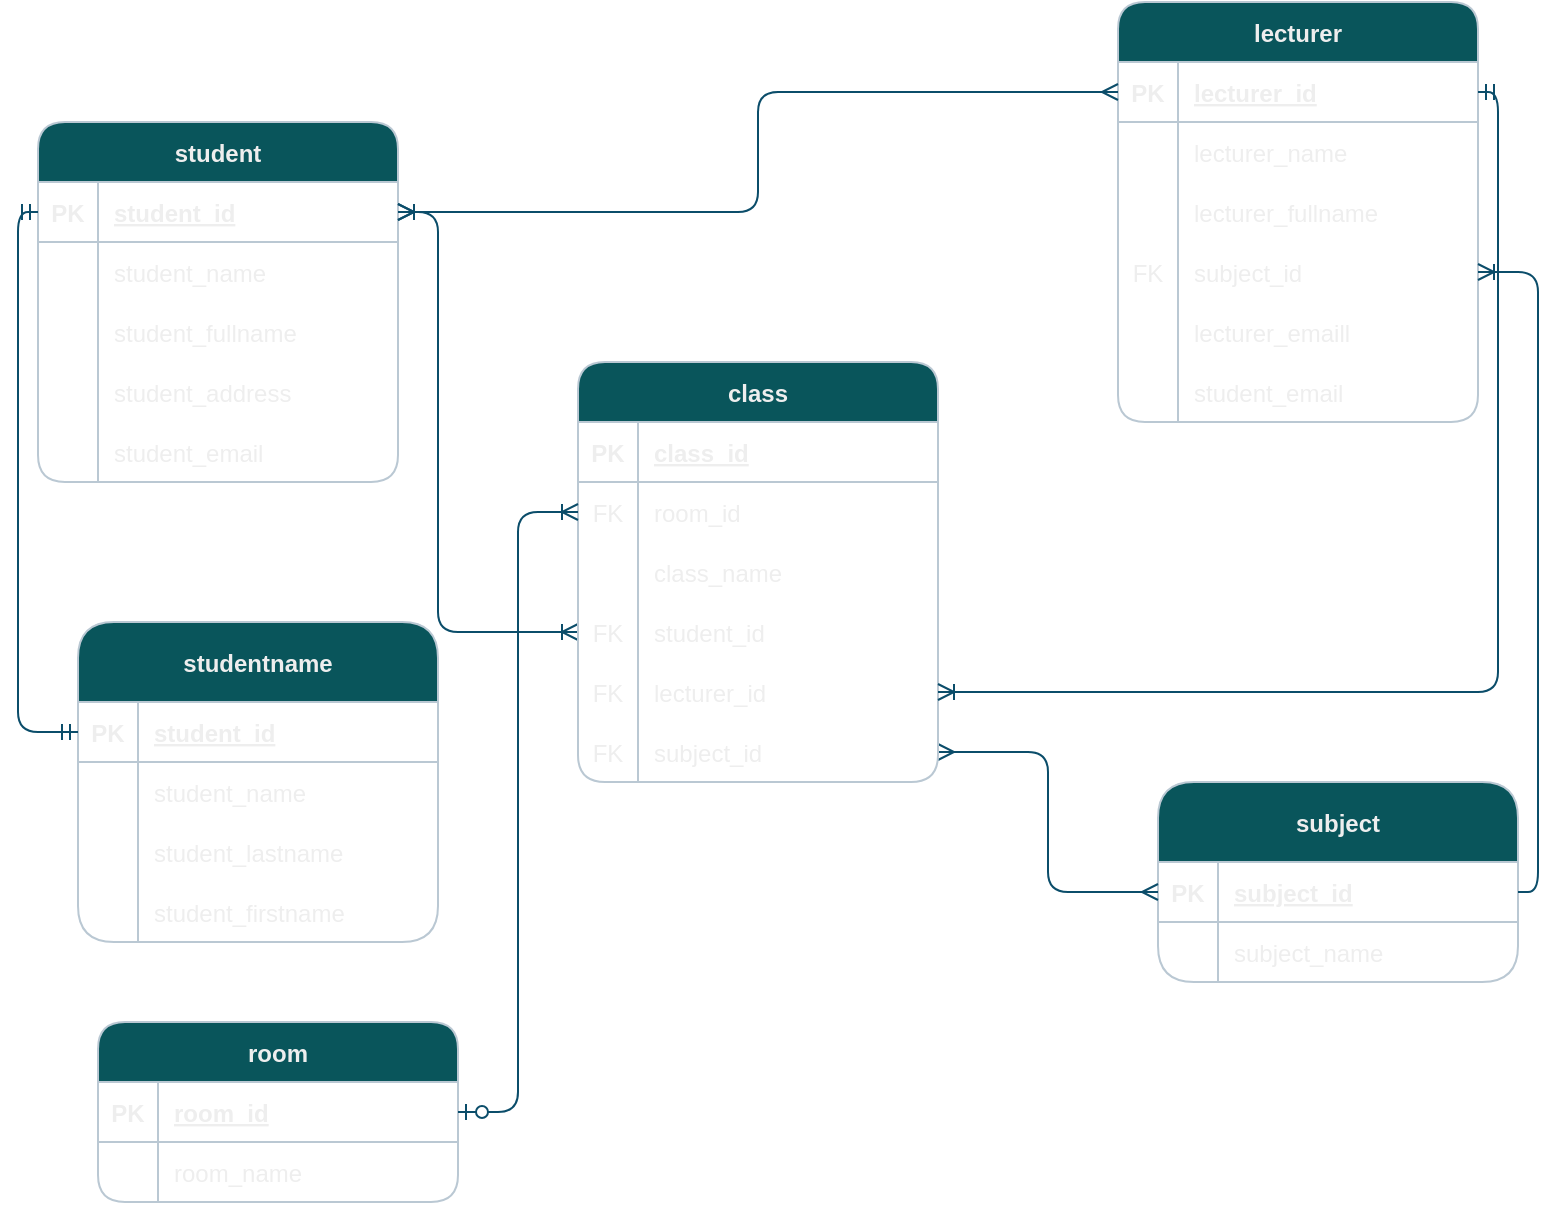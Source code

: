 <mxfile version="20.7.4" type="github">
  <diagram id="b8vVImJ9jDl_WFyklEo2" name="Trang-1">
    <mxGraphModel dx="1050" dy="1760" grid="1" gridSize="10" guides="1" tooltips="1" connect="1" arrows="1" fold="1" page="1" pageScale="1" pageWidth="827" pageHeight="1169" math="0" shadow="0">
      <root>
        <mxCell id="0" />
        <mxCell id="1" parent="0" />
        <mxCell id="24dKvXnBMSIfW-dpIkGa-1" value="student" style="shape=table;startSize=30;container=1;collapsible=1;childLayout=tableLayout;fixedRows=1;rowLines=0;fontStyle=1;align=center;resizeLast=1;labelBackgroundColor=none;fillColor=#09555B;strokeColor=#BAC8D3;fontColor=#EEEEEE;rounded=1;" parent="1" vertex="1">
          <mxGeometry x="30" y="30" width="180" height="180" as="geometry" />
        </mxCell>
        <mxCell id="24dKvXnBMSIfW-dpIkGa-2" value="" style="shape=tableRow;horizontal=0;startSize=0;swimlaneHead=0;swimlaneBody=0;fillColor=none;collapsible=0;dropTarget=0;points=[[0,0.5],[1,0.5]];portConstraint=eastwest;top=0;left=0;right=0;bottom=1;labelBackgroundColor=none;strokeColor=#BAC8D3;fontColor=#EEEEEE;rounded=1;" parent="24dKvXnBMSIfW-dpIkGa-1" vertex="1">
          <mxGeometry y="30" width="180" height="30" as="geometry" />
        </mxCell>
        <mxCell id="24dKvXnBMSIfW-dpIkGa-3" value="PK" style="shape=partialRectangle;connectable=0;fillColor=none;top=0;left=0;bottom=0;right=0;fontStyle=1;overflow=hidden;labelBackgroundColor=none;strokeColor=#BAC8D3;fontColor=#EEEEEE;rounded=1;" parent="24dKvXnBMSIfW-dpIkGa-2" vertex="1">
          <mxGeometry width="30" height="30" as="geometry">
            <mxRectangle width="30" height="30" as="alternateBounds" />
          </mxGeometry>
        </mxCell>
        <mxCell id="24dKvXnBMSIfW-dpIkGa-4" value="student_id" style="shape=partialRectangle;connectable=0;fillColor=none;top=0;left=0;bottom=0;right=0;align=left;spacingLeft=6;fontStyle=5;overflow=hidden;labelBackgroundColor=none;strokeColor=#BAC8D3;fontColor=#EEEEEE;rounded=1;" parent="24dKvXnBMSIfW-dpIkGa-2" vertex="1">
          <mxGeometry x="30" width="150" height="30" as="geometry">
            <mxRectangle width="150" height="30" as="alternateBounds" />
          </mxGeometry>
        </mxCell>
        <mxCell id="24dKvXnBMSIfW-dpIkGa-5" value="" style="shape=tableRow;horizontal=0;startSize=0;swimlaneHead=0;swimlaneBody=0;fillColor=none;collapsible=0;dropTarget=0;points=[[0,0.5],[1,0.5]];portConstraint=eastwest;top=0;left=0;right=0;bottom=0;labelBackgroundColor=none;strokeColor=#BAC8D3;fontColor=#EEEEEE;rounded=1;" parent="24dKvXnBMSIfW-dpIkGa-1" vertex="1">
          <mxGeometry y="60" width="180" height="30" as="geometry" />
        </mxCell>
        <mxCell id="24dKvXnBMSIfW-dpIkGa-6" value="" style="shape=partialRectangle;connectable=0;fillColor=none;top=0;left=0;bottom=0;right=0;editable=1;overflow=hidden;labelBackgroundColor=none;strokeColor=#BAC8D3;fontColor=#EEEEEE;rounded=1;" parent="24dKvXnBMSIfW-dpIkGa-5" vertex="1">
          <mxGeometry width="30" height="30" as="geometry">
            <mxRectangle width="30" height="30" as="alternateBounds" />
          </mxGeometry>
        </mxCell>
        <mxCell id="24dKvXnBMSIfW-dpIkGa-7" value="student_name" style="shape=partialRectangle;connectable=0;fillColor=none;top=0;left=0;bottom=0;right=0;align=left;spacingLeft=6;overflow=hidden;labelBackgroundColor=none;strokeColor=#BAC8D3;fontColor=#EEEEEE;rounded=1;" parent="24dKvXnBMSIfW-dpIkGa-5" vertex="1">
          <mxGeometry x="30" width="150" height="30" as="geometry">
            <mxRectangle width="150" height="30" as="alternateBounds" />
          </mxGeometry>
        </mxCell>
        <mxCell id="24dKvXnBMSIfW-dpIkGa-8" value="" style="shape=tableRow;horizontal=0;startSize=0;swimlaneHead=0;swimlaneBody=0;fillColor=none;collapsible=0;dropTarget=0;points=[[0,0.5],[1,0.5]];portConstraint=eastwest;top=0;left=0;right=0;bottom=0;labelBackgroundColor=none;strokeColor=#BAC8D3;fontColor=#EEEEEE;rounded=1;" parent="24dKvXnBMSIfW-dpIkGa-1" vertex="1">
          <mxGeometry y="90" width="180" height="30" as="geometry" />
        </mxCell>
        <mxCell id="24dKvXnBMSIfW-dpIkGa-9" value="" style="shape=partialRectangle;connectable=0;fillColor=none;top=0;left=0;bottom=0;right=0;editable=1;overflow=hidden;labelBackgroundColor=none;strokeColor=#BAC8D3;fontColor=#EEEEEE;rounded=1;" parent="24dKvXnBMSIfW-dpIkGa-8" vertex="1">
          <mxGeometry width="30" height="30" as="geometry">
            <mxRectangle width="30" height="30" as="alternateBounds" />
          </mxGeometry>
        </mxCell>
        <mxCell id="24dKvXnBMSIfW-dpIkGa-10" value="student_fullname" style="shape=partialRectangle;connectable=0;fillColor=none;top=0;left=0;bottom=0;right=0;align=left;spacingLeft=6;overflow=hidden;labelBackgroundColor=none;strokeColor=#BAC8D3;fontColor=#EEEEEE;rounded=1;" parent="24dKvXnBMSIfW-dpIkGa-8" vertex="1">
          <mxGeometry x="30" width="150" height="30" as="geometry">
            <mxRectangle width="150" height="30" as="alternateBounds" />
          </mxGeometry>
        </mxCell>
        <mxCell id="24dKvXnBMSIfW-dpIkGa-11" value="" style="shape=tableRow;horizontal=0;startSize=0;swimlaneHead=0;swimlaneBody=0;fillColor=none;collapsible=0;dropTarget=0;points=[[0,0.5],[1,0.5]];portConstraint=eastwest;top=0;left=0;right=0;bottom=0;labelBackgroundColor=none;strokeColor=#BAC8D3;fontColor=#EEEEEE;rounded=1;" parent="24dKvXnBMSIfW-dpIkGa-1" vertex="1">
          <mxGeometry y="120" width="180" height="30" as="geometry" />
        </mxCell>
        <mxCell id="24dKvXnBMSIfW-dpIkGa-12" value="" style="shape=partialRectangle;connectable=0;fillColor=none;top=0;left=0;bottom=0;right=0;editable=1;overflow=hidden;labelBackgroundColor=none;strokeColor=#BAC8D3;fontColor=#EEEEEE;rounded=1;" parent="24dKvXnBMSIfW-dpIkGa-11" vertex="1">
          <mxGeometry width="30" height="30" as="geometry">
            <mxRectangle width="30" height="30" as="alternateBounds" />
          </mxGeometry>
        </mxCell>
        <mxCell id="24dKvXnBMSIfW-dpIkGa-13" value="student_address" style="shape=partialRectangle;connectable=0;fillColor=none;top=0;left=0;bottom=0;right=0;align=left;spacingLeft=6;overflow=hidden;labelBackgroundColor=none;strokeColor=#BAC8D3;fontColor=#EEEEEE;rounded=1;" parent="24dKvXnBMSIfW-dpIkGa-11" vertex="1">
          <mxGeometry x="30" width="150" height="30" as="geometry">
            <mxRectangle width="150" height="30" as="alternateBounds" />
          </mxGeometry>
        </mxCell>
        <mxCell id="24dKvXnBMSIfW-dpIkGa-39" value="" style="shape=tableRow;horizontal=0;startSize=0;swimlaneHead=0;swimlaneBody=0;fillColor=none;collapsible=0;dropTarget=0;points=[[0,0.5],[1,0.5]];portConstraint=eastwest;top=0;left=0;right=0;bottom=0;labelBackgroundColor=none;strokeColor=#BAC8D3;fontColor=#EEEEEE;rounded=1;" parent="24dKvXnBMSIfW-dpIkGa-1" vertex="1">
          <mxGeometry y="150" width="180" height="30" as="geometry" />
        </mxCell>
        <mxCell id="24dKvXnBMSIfW-dpIkGa-40" value="" style="shape=partialRectangle;connectable=0;fillColor=none;top=0;left=0;bottom=0;right=0;editable=1;overflow=hidden;labelBackgroundColor=none;strokeColor=#BAC8D3;fontColor=#EEEEEE;rounded=1;" parent="24dKvXnBMSIfW-dpIkGa-39" vertex="1">
          <mxGeometry width="30" height="30" as="geometry">
            <mxRectangle width="30" height="30" as="alternateBounds" />
          </mxGeometry>
        </mxCell>
        <mxCell id="24dKvXnBMSIfW-dpIkGa-41" value="student_email" style="shape=partialRectangle;connectable=0;fillColor=none;top=0;left=0;bottom=0;right=0;align=left;spacingLeft=6;overflow=hidden;labelBackgroundColor=none;strokeColor=#BAC8D3;fontColor=#EEEEEE;rounded=1;" parent="24dKvXnBMSIfW-dpIkGa-39" vertex="1">
          <mxGeometry x="30" width="150" height="30" as="geometry">
            <mxRectangle width="150" height="30" as="alternateBounds" />
          </mxGeometry>
        </mxCell>
        <mxCell id="24dKvXnBMSIfW-dpIkGa-42" value="lecturer" style="shape=table;startSize=30;container=1;collapsible=1;childLayout=tableLayout;fixedRows=1;rowLines=0;fontStyle=1;align=center;resizeLast=1;labelBackgroundColor=none;fillColor=#09555B;strokeColor=#BAC8D3;fontColor=#EEEEEE;rounded=1;" parent="1" vertex="1">
          <mxGeometry x="570" y="-30" width="180" height="210" as="geometry" />
        </mxCell>
        <mxCell id="24dKvXnBMSIfW-dpIkGa-43" value="" style="shape=tableRow;horizontal=0;startSize=0;swimlaneHead=0;swimlaneBody=0;fillColor=none;collapsible=0;dropTarget=0;points=[[0,0.5],[1,0.5]];portConstraint=eastwest;top=0;left=0;right=0;bottom=1;labelBackgroundColor=none;strokeColor=#BAC8D3;fontColor=#EEEEEE;rounded=1;" parent="24dKvXnBMSIfW-dpIkGa-42" vertex="1">
          <mxGeometry y="30" width="180" height="30" as="geometry" />
        </mxCell>
        <mxCell id="24dKvXnBMSIfW-dpIkGa-44" value="PK" style="shape=partialRectangle;connectable=0;fillColor=none;top=0;left=0;bottom=0;right=0;fontStyle=1;overflow=hidden;labelBackgroundColor=none;strokeColor=#BAC8D3;fontColor=#EEEEEE;rounded=1;" parent="24dKvXnBMSIfW-dpIkGa-43" vertex="1">
          <mxGeometry width="30" height="30" as="geometry">
            <mxRectangle width="30" height="30" as="alternateBounds" />
          </mxGeometry>
        </mxCell>
        <mxCell id="24dKvXnBMSIfW-dpIkGa-45" value="lecturer_id" style="shape=partialRectangle;connectable=0;fillColor=none;top=0;left=0;bottom=0;right=0;align=left;spacingLeft=6;fontStyle=5;overflow=hidden;labelBackgroundColor=none;strokeColor=#BAC8D3;fontColor=#EEEEEE;rounded=1;" parent="24dKvXnBMSIfW-dpIkGa-43" vertex="1">
          <mxGeometry x="30" width="150" height="30" as="geometry">
            <mxRectangle width="150" height="30" as="alternateBounds" />
          </mxGeometry>
        </mxCell>
        <mxCell id="24dKvXnBMSIfW-dpIkGa-46" value="" style="shape=tableRow;horizontal=0;startSize=0;swimlaneHead=0;swimlaneBody=0;fillColor=none;collapsible=0;dropTarget=0;points=[[0,0.5],[1,0.5]];portConstraint=eastwest;top=0;left=0;right=0;bottom=0;labelBackgroundColor=none;strokeColor=#BAC8D3;fontColor=#EEEEEE;rounded=1;" parent="24dKvXnBMSIfW-dpIkGa-42" vertex="1">
          <mxGeometry y="60" width="180" height="30" as="geometry" />
        </mxCell>
        <mxCell id="24dKvXnBMSIfW-dpIkGa-47" value="" style="shape=partialRectangle;connectable=0;fillColor=none;top=0;left=0;bottom=0;right=0;editable=1;overflow=hidden;labelBackgroundColor=none;strokeColor=#BAC8D3;fontColor=#EEEEEE;rounded=1;" parent="24dKvXnBMSIfW-dpIkGa-46" vertex="1">
          <mxGeometry width="30" height="30" as="geometry">
            <mxRectangle width="30" height="30" as="alternateBounds" />
          </mxGeometry>
        </mxCell>
        <mxCell id="24dKvXnBMSIfW-dpIkGa-48" value="lecturer_name" style="shape=partialRectangle;connectable=0;fillColor=none;top=0;left=0;bottom=0;right=0;align=left;spacingLeft=6;overflow=hidden;labelBackgroundColor=none;strokeColor=#BAC8D3;fontColor=#EEEEEE;rounded=1;" parent="24dKvXnBMSIfW-dpIkGa-46" vertex="1">
          <mxGeometry x="30" width="150" height="30" as="geometry">
            <mxRectangle width="150" height="30" as="alternateBounds" />
          </mxGeometry>
        </mxCell>
        <mxCell id="24dKvXnBMSIfW-dpIkGa-49" value="" style="shape=tableRow;horizontal=0;startSize=0;swimlaneHead=0;swimlaneBody=0;fillColor=none;collapsible=0;dropTarget=0;points=[[0,0.5],[1,0.5]];portConstraint=eastwest;top=0;left=0;right=0;bottom=0;labelBackgroundColor=none;strokeColor=#BAC8D3;fontColor=#EEEEEE;rounded=1;" parent="24dKvXnBMSIfW-dpIkGa-42" vertex="1">
          <mxGeometry y="90" width="180" height="30" as="geometry" />
        </mxCell>
        <mxCell id="24dKvXnBMSIfW-dpIkGa-50" value="" style="shape=partialRectangle;connectable=0;fillColor=none;top=0;left=0;bottom=0;right=0;editable=1;overflow=hidden;labelBackgroundColor=none;strokeColor=#BAC8D3;fontColor=#EEEEEE;rounded=1;" parent="24dKvXnBMSIfW-dpIkGa-49" vertex="1">
          <mxGeometry width="30" height="30" as="geometry">
            <mxRectangle width="30" height="30" as="alternateBounds" />
          </mxGeometry>
        </mxCell>
        <mxCell id="24dKvXnBMSIfW-dpIkGa-51" value="lecturer_fullname" style="shape=partialRectangle;connectable=0;fillColor=none;top=0;left=0;bottom=0;right=0;align=left;spacingLeft=6;overflow=hidden;labelBackgroundColor=none;strokeColor=#BAC8D3;fontColor=#EEEEEE;rounded=1;" parent="24dKvXnBMSIfW-dpIkGa-49" vertex="1">
          <mxGeometry x="30" width="150" height="30" as="geometry">
            <mxRectangle width="150" height="30" as="alternateBounds" />
          </mxGeometry>
        </mxCell>
        <mxCell id="24dKvXnBMSIfW-dpIkGa-52" value="" style="shape=tableRow;horizontal=0;startSize=0;swimlaneHead=0;swimlaneBody=0;fillColor=none;collapsible=0;dropTarget=0;points=[[0,0.5],[1,0.5]];portConstraint=eastwest;top=0;left=0;right=0;bottom=0;labelBackgroundColor=none;strokeColor=#BAC8D3;fontColor=#EEEEEE;rounded=1;" parent="24dKvXnBMSIfW-dpIkGa-42" vertex="1">
          <mxGeometry y="120" width="180" height="30" as="geometry" />
        </mxCell>
        <mxCell id="24dKvXnBMSIfW-dpIkGa-53" value="FK" style="shape=partialRectangle;connectable=0;fillColor=none;top=0;left=0;bottom=0;right=0;editable=1;overflow=hidden;labelBackgroundColor=none;strokeColor=#BAC8D3;fontColor=#EEEEEE;rounded=1;" parent="24dKvXnBMSIfW-dpIkGa-52" vertex="1">
          <mxGeometry width="30" height="30" as="geometry">
            <mxRectangle width="30" height="30" as="alternateBounds" />
          </mxGeometry>
        </mxCell>
        <mxCell id="24dKvXnBMSIfW-dpIkGa-54" value="subject_id" style="shape=partialRectangle;connectable=0;fillColor=none;top=0;left=0;bottom=0;right=0;align=left;spacingLeft=6;overflow=hidden;labelBackgroundColor=none;strokeColor=#BAC8D3;fontColor=#EEEEEE;rounded=1;" parent="24dKvXnBMSIfW-dpIkGa-52" vertex="1">
          <mxGeometry x="30" width="150" height="30" as="geometry">
            <mxRectangle width="150" height="30" as="alternateBounds" />
          </mxGeometry>
        </mxCell>
        <mxCell id="24dKvXnBMSIfW-dpIkGa-55" value="" style="shape=tableRow;horizontal=0;startSize=0;swimlaneHead=0;swimlaneBody=0;fillColor=none;collapsible=0;dropTarget=0;points=[[0,0.5],[1,0.5]];portConstraint=eastwest;top=0;left=0;right=0;bottom=0;labelBackgroundColor=none;strokeColor=#BAC8D3;fontColor=#EEEEEE;rounded=1;" parent="24dKvXnBMSIfW-dpIkGa-42" vertex="1">
          <mxGeometry y="150" width="180" height="30" as="geometry" />
        </mxCell>
        <mxCell id="24dKvXnBMSIfW-dpIkGa-56" value="" style="shape=partialRectangle;connectable=0;fillColor=none;top=0;left=0;bottom=0;right=0;editable=1;overflow=hidden;labelBackgroundColor=none;strokeColor=#BAC8D3;fontColor=#EEEEEE;rounded=1;" parent="24dKvXnBMSIfW-dpIkGa-55" vertex="1">
          <mxGeometry width="30" height="30" as="geometry">
            <mxRectangle width="30" height="30" as="alternateBounds" />
          </mxGeometry>
        </mxCell>
        <mxCell id="24dKvXnBMSIfW-dpIkGa-57" value="lecturer_emaill" style="shape=partialRectangle;connectable=0;fillColor=none;top=0;left=0;bottom=0;right=0;align=left;spacingLeft=6;overflow=hidden;labelBackgroundColor=none;strokeColor=#BAC8D3;fontColor=#EEEEEE;rounded=1;" parent="24dKvXnBMSIfW-dpIkGa-55" vertex="1">
          <mxGeometry x="30" width="150" height="30" as="geometry">
            <mxRectangle width="150" height="30" as="alternateBounds" />
          </mxGeometry>
        </mxCell>
        <mxCell id="24dKvXnBMSIfW-dpIkGa-58" value="" style="shape=tableRow;horizontal=0;startSize=0;swimlaneHead=0;swimlaneBody=0;fillColor=none;collapsible=0;dropTarget=0;points=[[0,0.5],[1,0.5]];portConstraint=eastwest;top=0;left=0;right=0;bottom=0;labelBackgroundColor=none;strokeColor=#BAC8D3;fontColor=#EEEEEE;rounded=1;" parent="24dKvXnBMSIfW-dpIkGa-42" vertex="1">
          <mxGeometry y="180" width="180" height="30" as="geometry" />
        </mxCell>
        <mxCell id="24dKvXnBMSIfW-dpIkGa-59" value="" style="shape=partialRectangle;connectable=0;fillColor=none;top=0;left=0;bottom=0;right=0;editable=1;overflow=hidden;labelBackgroundColor=none;strokeColor=#BAC8D3;fontColor=#EEEEEE;rounded=1;" parent="24dKvXnBMSIfW-dpIkGa-58" vertex="1">
          <mxGeometry width="30" height="30" as="geometry">
            <mxRectangle width="30" height="30" as="alternateBounds" />
          </mxGeometry>
        </mxCell>
        <mxCell id="24dKvXnBMSIfW-dpIkGa-60" value="student_email" style="shape=partialRectangle;connectable=0;fillColor=none;top=0;left=0;bottom=0;right=0;align=left;spacingLeft=6;overflow=hidden;labelBackgroundColor=none;strokeColor=#BAC8D3;fontColor=#EEEEEE;rounded=1;" parent="24dKvXnBMSIfW-dpIkGa-58" vertex="1">
          <mxGeometry x="30" width="150" height="30" as="geometry">
            <mxRectangle width="150" height="30" as="alternateBounds" />
          </mxGeometry>
        </mxCell>
        <mxCell id="24dKvXnBMSIfW-dpIkGa-61" value="subject" style="shape=table;startSize=40;container=1;collapsible=1;childLayout=tableLayout;fixedRows=1;rowLines=0;fontStyle=1;align=center;resizeLast=1;labelBackgroundColor=none;fillColor=#09555B;strokeColor=#BAC8D3;fontColor=#EEEEEE;rounded=1;" parent="1" vertex="1">
          <mxGeometry x="590" y="360" width="180" height="100" as="geometry" />
        </mxCell>
        <mxCell id="24dKvXnBMSIfW-dpIkGa-62" value="" style="shape=tableRow;horizontal=0;startSize=0;swimlaneHead=0;swimlaneBody=0;fillColor=none;collapsible=0;dropTarget=0;points=[[0,0.5],[1,0.5]];portConstraint=eastwest;top=0;left=0;right=0;bottom=1;labelBackgroundColor=none;strokeColor=#BAC8D3;fontColor=#EEEEEE;rounded=1;" parent="24dKvXnBMSIfW-dpIkGa-61" vertex="1">
          <mxGeometry y="40" width="180" height="30" as="geometry" />
        </mxCell>
        <mxCell id="24dKvXnBMSIfW-dpIkGa-63" value="PK" style="shape=partialRectangle;connectable=0;fillColor=none;top=0;left=0;bottom=0;right=0;fontStyle=1;overflow=hidden;labelBackgroundColor=none;strokeColor=#BAC8D3;fontColor=#EEEEEE;rounded=1;" parent="24dKvXnBMSIfW-dpIkGa-62" vertex="1">
          <mxGeometry width="30" height="30" as="geometry">
            <mxRectangle width="30" height="30" as="alternateBounds" />
          </mxGeometry>
        </mxCell>
        <mxCell id="24dKvXnBMSIfW-dpIkGa-64" value="subject_id" style="shape=partialRectangle;connectable=0;fillColor=none;top=0;left=0;bottom=0;right=0;align=left;spacingLeft=6;fontStyle=5;overflow=hidden;labelBackgroundColor=none;strokeColor=#BAC8D3;fontColor=#EEEEEE;rounded=1;" parent="24dKvXnBMSIfW-dpIkGa-62" vertex="1">
          <mxGeometry x="30" width="150" height="30" as="geometry">
            <mxRectangle width="150" height="30" as="alternateBounds" />
          </mxGeometry>
        </mxCell>
        <mxCell id="24dKvXnBMSIfW-dpIkGa-65" value="" style="shape=tableRow;horizontal=0;startSize=0;swimlaneHead=0;swimlaneBody=0;fillColor=none;collapsible=0;dropTarget=0;points=[[0,0.5],[1,0.5]];portConstraint=eastwest;top=0;left=0;right=0;bottom=0;labelBackgroundColor=none;strokeColor=#BAC8D3;fontColor=#EEEEEE;rounded=1;" parent="24dKvXnBMSIfW-dpIkGa-61" vertex="1">
          <mxGeometry y="70" width="180" height="30" as="geometry" />
        </mxCell>
        <mxCell id="24dKvXnBMSIfW-dpIkGa-66" value="" style="shape=partialRectangle;connectable=0;fillColor=none;top=0;left=0;bottom=0;right=0;editable=1;overflow=hidden;labelBackgroundColor=none;strokeColor=#BAC8D3;fontColor=#EEEEEE;rounded=1;" parent="24dKvXnBMSIfW-dpIkGa-65" vertex="1">
          <mxGeometry width="30" height="30" as="geometry">
            <mxRectangle width="30" height="30" as="alternateBounds" />
          </mxGeometry>
        </mxCell>
        <mxCell id="24dKvXnBMSIfW-dpIkGa-67" value="subject_name" style="shape=partialRectangle;connectable=0;fillColor=none;top=0;left=0;bottom=0;right=0;align=left;spacingLeft=6;overflow=hidden;labelBackgroundColor=none;strokeColor=#BAC8D3;fontColor=#EEEEEE;rounded=1;" parent="24dKvXnBMSIfW-dpIkGa-65" vertex="1">
          <mxGeometry x="30" width="150" height="30" as="geometry">
            <mxRectangle width="150" height="30" as="alternateBounds" />
          </mxGeometry>
        </mxCell>
        <mxCell id="24dKvXnBMSIfW-dpIkGa-87" value="room" style="shape=table;startSize=30;container=1;collapsible=1;childLayout=tableLayout;fixedRows=1;rowLines=0;fontStyle=1;align=center;resizeLast=1;labelBackgroundColor=none;fillColor=#09555B;strokeColor=#BAC8D3;fontColor=#EEEEEE;rounded=1;" parent="1" vertex="1">
          <mxGeometry x="60" y="480" width="180" height="90" as="geometry" />
        </mxCell>
        <mxCell id="24dKvXnBMSIfW-dpIkGa-88" value="" style="shape=tableRow;horizontal=0;startSize=0;swimlaneHead=0;swimlaneBody=0;fillColor=none;collapsible=0;dropTarget=0;points=[[0,0.5],[1,0.5]];portConstraint=eastwest;top=0;left=0;right=0;bottom=1;labelBackgroundColor=none;strokeColor=#BAC8D3;fontColor=#EEEEEE;rounded=1;" parent="24dKvXnBMSIfW-dpIkGa-87" vertex="1">
          <mxGeometry y="30" width="180" height="30" as="geometry" />
        </mxCell>
        <mxCell id="24dKvXnBMSIfW-dpIkGa-89" value="PK" style="shape=partialRectangle;connectable=0;fillColor=none;top=0;left=0;bottom=0;right=0;fontStyle=1;overflow=hidden;labelBackgroundColor=none;strokeColor=#BAC8D3;fontColor=#EEEEEE;rounded=1;" parent="24dKvXnBMSIfW-dpIkGa-88" vertex="1">
          <mxGeometry width="30" height="30" as="geometry">
            <mxRectangle width="30" height="30" as="alternateBounds" />
          </mxGeometry>
        </mxCell>
        <mxCell id="24dKvXnBMSIfW-dpIkGa-90" value="room_id" style="shape=partialRectangle;connectable=0;fillColor=none;top=0;left=0;bottom=0;right=0;align=left;spacingLeft=6;fontStyle=5;overflow=hidden;labelBackgroundColor=none;strokeColor=#BAC8D3;fontColor=#EEEEEE;rounded=1;" parent="24dKvXnBMSIfW-dpIkGa-88" vertex="1">
          <mxGeometry x="30" width="150" height="30" as="geometry">
            <mxRectangle width="150" height="30" as="alternateBounds" />
          </mxGeometry>
        </mxCell>
        <mxCell id="24dKvXnBMSIfW-dpIkGa-91" value="" style="shape=tableRow;horizontal=0;startSize=0;swimlaneHead=0;swimlaneBody=0;fillColor=none;collapsible=0;dropTarget=0;points=[[0,0.5],[1,0.5]];portConstraint=eastwest;top=0;left=0;right=0;bottom=0;labelBackgroundColor=none;strokeColor=#BAC8D3;fontColor=#EEEEEE;rounded=1;" parent="24dKvXnBMSIfW-dpIkGa-87" vertex="1">
          <mxGeometry y="60" width="180" height="30" as="geometry" />
        </mxCell>
        <mxCell id="24dKvXnBMSIfW-dpIkGa-92" value="" style="shape=partialRectangle;connectable=0;fillColor=none;top=0;left=0;bottom=0;right=0;editable=1;overflow=hidden;labelBackgroundColor=none;strokeColor=#BAC8D3;fontColor=#EEEEEE;rounded=1;" parent="24dKvXnBMSIfW-dpIkGa-91" vertex="1">
          <mxGeometry width="30" height="30" as="geometry">
            <mxRectangle width="30" height="30" as="alternateBounds" />
          </mxGeometry>
        </mxCell>
        <mxCell id="24dKvXnBMSIfW-dpIkGa-93" value="room_name" style="shape=partialRectangle;connectable=0;fillColor=none;top=0;left=0;bottom=0;right=0;align=left;spacingLeft=6;overflow=hidden;labelBackgroundColor=none;strokeColor=#BAC8D3;fontColor=#EEEEEE;rounded=1;" parent="24dKvXnBMSIfW-dpIkGa-91" vertex="1">
          <mxGeometry x="30" width="150" height="30" as="geometry">
            <mxRectangle width="150" height="30" as="alternateBounds" />
          </mxGeometry>
        </mxCell>
        <mxCell id="24dKvXnBMSIfW-dpIkGa-126" value="" style="edgeStyle=orthogonalEdgeStyle;fontSize=12;html=1;endArrow=ERmany;startArrow=ERmany;rounded=1;entryX=0;entryY=0.5;entryDx=0;entryDy=0;exitX=1;exitY=0.5;exitDx=0;exitDy=0;labelBackgroundColor=none;strokeColor=#0B4D6A;fontColor=default;" parent="1" source="24dKvXnBMSIfW-dpIkGa-84" target="24dKvXnBMSIfW-dpIkGa-62" edge="1">
          <mxGeometry width="100" height="100" relative="1" as="geometry">
            <mxPoint x="360" y="350" as="sourcePoint" />
            <mxPoint x="460" y="250" as="targetPoint" />
          </mxGeometry>
        </mxCell>
        <mxCell id="24dKvXnBMSIfW-dpIkGa-127" value="" style="edgeStyle=orthogonalEdgeStyle;fontSize=12;html=1;endArrow=ERmany;startArrow=ERmany;rounded=1;exitX=1;exitY=0.5;exitDx=0;exitDy=0;entryX=0;entryY=0.5;entryDx=0;entryDy=0;labelBackgroundColor=none;strokeColor=#0B4D6A;fontColor=default;" parent="1" source="24dKvXnBMSIfW-dpIkGa-2" target="24dKvXnBMSIfW-dpIkGa-43" edge="1">
          <mxGeometry width="100" height="100" relative="1" as="geometry">
            <mxPoint x="360" y="350" as="sourcePoint" />
            <mxPoint x="460" y="250" as="targetPoint" />
          </mxGeometry>
        </mxCell>
        <mxCell id="24dKvXnBMSIfW-dpIkGa-128" value="" style="edgeStyle=orthogonalEdgeStyle;fontSize=12;html=1;endArrow=ERoneToMany;startArrow=ERoneToMany;rounded=1;exitX=0;exitY=0.5;exitDx=0;exitDy=0;labelBackgroundColor=none;strokeColor=#0B4D6A;fontColor=default;" parent="1" source="24dKvXnBMSIfW-dpIkGa-107" target="24dKvXnBMSIfW-dpIkGa-2" edge="1">
          <mxGeometry width="100" height="100" relative="1" as="geometry">
            <mxPoint x="360" y="350" as="sourcePoint" />
            <mxPoint x="460" y="250" as="targetPoint" />
            <Array as="points">
              <mxPoint x="230" y="285" />
              <mxPoint x="230" y="75" />
            </Array>
          </mxGeometry>
        </mxCell>
        <mxCell id="24dKvXnBMSIfW-dpIkGa-74" value="class" style="shape=table;startSize=30;container=1;collapsible=1;childLayout=tableLayout;fixedRows=1;rowLines=0;fontStyle=1;align=center;resizeLast=1;labelBackgroundColor=none;fillColor=#09555B;strokeColor=#BAC8D3;fontColor=#EEEEEE;rounded=1;" parent="1" vertex="1">
          <mxGeometry x="300" y="150" width="180" height="210" as="geometry" />
        </mxCell>
        <mxCell id="24dKvXnBMSIfW-dpIkGa-75" value="" style="shape=tableRow;horizontal=0;startSize=0;swimlaneHead=0;swimlaneBody=0;fillColor=none;collapsible=0;dropTarget=0;points=[[0,0.5],[1,0.5]];portConstraint=eastwest;top=0;left=0;right=0;bottom=1;labelBackgroundColor=none;strokeColor=#BAC8D3;fontColor=#EEEEEE;rounded=1;" parent="24dKvXnBMSIfW-dpIkGa-74" vertex="1">
          <mxGeometry y="30" width="180" height="30" as="geometry" />
        </mxCell>
        <mxCell id="24dKvXnBMSIfW-dpIkGa-76" value="PK" style="shape=partialRectangle;connectable=0;fillColor=none;top=0;left=0;bottom=0;right=0;fontStyle=1;overflow=hidden;labelBackgroundColor=none;strokeColor=#BAC8D3;fontColor=#EEEEEE;rounded=1;" parent="24dKvXnBMSIfW-dpIkGa-75" vertex="1">
          <mxGeometry width="30" height="30" as="geometry">
            <mxRectangle width="30" height="30" as="alternateBounds" />
          </mxGeometry>
        </mxCell>
        <mxCell id="24dKvXnBMSIfW-dpIkGa-77" value="class_id" style="shape=partialRectangle;connectable=0;fillColor=none;top=0;left=0;bottom=0;right=0;align=left;spacingLeft=6;fontStyle=5;overflow=hidden;labelBackgroundColor=none;strokeColor=#BAC8D3;fontColor=#EEEEEE;rounded=1;" parent="24dKvXnBMSIfW-dpIkGa-75" vertex="1">
          <mxGeometry x="30" width="150" height="30" as="geometry">
            <mxRectangle width="150" height="30" as="alternateBounds" />
          </mxGeometry>
        </mxCell>
        <mxCell id="24dKvXnBMSIfW-dpIkGa-78" value="" style="shape=tableRow;horizontal=0;startSize=0;swimlaneHead=0;swimlaneBody=0;fillColor=none;collapsible=0;dropTarget=0;points=[[0,0.5],[1,0.5]];portConstraint=eastwest;top=0;left=0;right=0;bottom=0;labelBackgroundColor=none;strokeColor=#BAC8D3;fontColor=#EEEEEE;rounded=1;" parent="24dKvXnBMSIfW-dpIkGa-74" vertex="1">
          <mxGeometry y="60" width="180" height="30" as="geometry" />
        </mxCell>
        <mxCell id="24dKvXnBMSIfW-dpIkGa-79" value="FK" style="shape=partialRectangle;connectable=0;fillColor=none;top=0;left=0;bottom=0;right=0;editable=1;overflow=hidden;labelBackgroundColor=none;strokeColor=#BAC8D3;fontColor=#EEEEEE;rounded=1;" parent="24dKvXnBMSIfW-dpIkGa-78" vertex="1">
          <mxGeometry width="30" height="30" as="geometry">
            <mxRectangle width="30" height="30" as="alternateBounds" />
          </mxGeometry>
        </mxCell>
        <mxCell id="24dKvXnBMSIfW-dpIkGa-80" value="room_id" style="shape=partialRectangle;connectable=0;fillColor=none;top=0;left=0;bottom=0;right=0;align=left;spacingLeft=6;overflow=hidden;labelBackgroundColor=none;strokeColor=#BAC8D3;fontColor=#EEEEEE;rounded=1;" parent="24dKvXnBMSIfW-dpIkGa-78" vertex="1">
          <mxGeometry x="30" width="150" height="30" as="geometry">
            <mxRectangle width="150" height="30" as="alternateBounds" />
          </mxGeometry>
        </mxCell>
        <mxCell id="24dKvXnBMSIfW-dpIkGa-81" value="" style="shape=tableRow;horizontal=0;startSize=0;swimlaneHead=0;swimlaneBody=0;fillColor=none;collapsible=0;dropTarget=0;points=[[0,0.5],[1,0.5]];portConstraint=eastwest;top=0;left=0;right=0;bottom=0;labelBackgroundColor=none;strokeColor=#BAC8D3;fontColor=#EEEEEE;rounded=1;" parent="24dKvXnBMSIfW-dpIkGa-74" vertex="1">
          <mxGeometry y="90" width="180" height="30" as="geometry" />
        </mxCell>
        <mxCell id="24dKvXnBMSIfW-dpIkGa-82" value="" style="shape=partialRectangle;connectable=0;fillColor=none;top=0;left=0;bottom=0;right=0;editable=1;overflow=hidden;labelBackgroundColor=none;strokeColor=#BAC8D3;fontColor=#EEEEEE;rounded=1;" parent="24dKvXnBMSIfW-dpIkGa-81" vertex="1">
          <mxGeometry width="30" height="30" as="geometry">
            <mxRectangle width="30" height="30" as="alternateBounds" />
          </mxGeometry>
        </mxCell>
        <mxCell id="24dKvXnBMSIfW-dpIkGa-83" value="class_name" style="shape=partialRectangle;connectable=0;fillColor=none;top=0;left=0;bottom=0;right=0;align=left;spacingLeft=6;overflow=hidden;labelBackgroundColor=none;strokeColor=#BAC8D3;fontColor=#EEEEEE;rounded=1;" parent="24dKvXnBMSIfW-dpIkGa-81" vertex="1">
          <mxGeometry x="30" width="150" height="30" as="geometry">
            <mxRectangle width="150" height="30" as="alternateBounds" />
          </mxGeometry>
        </mxCell>
        <mxCell id="24dKvXnBMSIfW-dpIkGa-107" value="" style="shape=tableRow;horizontal=0;startSize=0;swimlaneHead=0;swimlaneBody=0;fillColor=none;collapsible=0;dropTarget=0;points=[[0,0.5],[1,0.5]];portConstraint=eastwest;top=0;left=0;right=0;bottom=0;labelBackgroundColor=none;strokeColor=#BAC8D3;fontColor=#EEEEEE;rounded=1;" parent="24dKvXnBMSIfW-dpIkGa-74" vertex="1">
          <mxGeometry y="120" width="180" height="30" as="geometry" />
        </mxCell>
        <mxCell id="24dKvXnBMSIfW-dpIkGa-108" value="FK" style="shape=partialRectangle;connectable=0;fillColor=none;top=0;left=0;bottom=0;right=0;editable=1;overflow=hidden;labelBackgroundColor=none;strokeColor=#BAC8D3;fontColor=#EEEEEE;rounded=1;" parent="24dKvXnBMSIfW-dpIkGa-107" vertex="1">
          <mxGeometry width="30" height="30" as="geometry">
            <mxRectangle width="30" height="30" as="alternateBounds" />
          </mxGeometry>
        </mxCell>
        <mxCell id="24dKvXnBMSIfW-dpIkGa-109" value="student_id" style="shape=partialRectangle;connectable=0;fillColor=none;top=0;left=0;bottom=0;right=0;align=left;spacingLeft=6;overflow=hidden;labelBackgroundColor=none;strokeColor=#BAC8D3;fontColor=#EEEEEE;rounded=1;" parent="24dKvXnBMSIfW-dpIkGa-107" vertex="1">
          <mxGeometry x="30" width="150" height="30" as="geometry">
            <mxRectangle width="150" height="30" as="alternateBounds" />
          </mxGeometry>
        </mxCell>
        <mxCell id="24dKvXnBMSIfW-dpIkGa-110" value="" style="shape=tableRow;horizontal=0;startSize=0;swimlaneHead=0;swimlaneBody=0;fillColor=none;collapsible=0;dropTarget=0;points=[[0,0.5],[1,0.5]];portConstraint=eastwest;top=0;left=0;right=0;bottom=0;labelBackgroundColor=none;strokeColor=#BAC8D3;fontColor=#EEEEEE;rounded=1;" parent="24dKvXnBMSIfW-dpIkGa-74" vertex="1">
          <mxGeometry y="150" width="180" height="30" as="geometry" />
        </mxCell>
        <mxCell id="24dKvXnBMSIfW-dpIkGa-111" value="FK" style="shape=partialRectangle;connectable=0;fillColor=none;top=0;left=0;bottom=0;right=0;editable=1;overflow=hidden;labelBackgroundColor=none;strokeColor=#BAC8D3;fontColor=#EEEEEE;rounded=1;" parent="24dKvXnBMSIfW-dpIkGa-110" vertex="1">
          <mxGeometry width="30" height="30" as="geometry">
            <mxRectangle width="30" height="30" as="alternateBounds" />
          </mxGeometry>
        </mxCell>
        <mxCell id="24dKvXnBMSIfW-dpIkGa-112" value="lecturer_id" style="shape=partialRectangle;connectable=0;fillColor=none;top=0;left=0;bottom=0;right=0;align=left;spacingLeft=6;overflow=hidden;labelBackgroundColor=none;strokeColor=#BAC8D3;fontColor=#EEEEEE;rounded=1;" parent="24dKvXnBMSIfW-dpIkGa-110" vertex="1">
          <mxGeometry x="30" width="150" height="30" as="geometry">
            <mxRectangle width="150" height="30" as="alternateBounds" />
          </mxGeometry>
        </mxCell>
        <mxCell id="24dKvXnBMSIfW-dpIkGa-84" value="" style="shape=tableRow;horizontal=0;startSize=0;swimlaneHead=0;swimlaneBody=0;fillColor=none;collapsible=0;dropTarget=0;points=[[0,0.5],[1,0.5]];portConstraint=eastwest;top=0;left=0;right=0;bottom=0;labelBackgroundColor=none;strokeColor=#BAC8D3;fontColor=#EEEEEE;rounded=1;" parent="24dKvXnBMSIfW-dpIkGa-74" vertex="1">
          <mxGeometry y="180" width="180" height="30" as="geometry" />
        </mxCell>
        <mxCell id="24dKvXnBMSIfW-dpIkGa-85" value="FK" style="shape=partialRectangle;connectable=0;fillColor=none;top=0;left=0;bottom=0;right=0;editable=1;overflow=hidden;labelBackgroundColor=none;strokeColor=#BAC8D3;fontColor=#EEEEEE;rounded=1;" parent="24dKvXnBMSIfW-dpIkGa-84" vertex="1">
          <mxGeometry width="30" height="30" as="geometry">
            <mxRectangle width="30" height="30" as="alternateBounds" />
          </mxGeometry>
        </mxCell>
        <mxCell id="24dKvXnBMSIfW-dpIkGa-86" value="subject_id" style="shape=partialRectangle;connectable=0;fillColor=none;top=0;left=0;bottom=0;right=0;align=left;spacingLeft=6;overflow=hidden;labelBackgroundColor=none;strokeColor=#BAC8D3;fontColor=#EEEEEE;rounded=1;" parent="24dKvXnBMSIfW-dpIkGa-84" vertex="1">
          <mxGeometry x="30" width="150" height="30" as="geometry">
            <mxRectangle width="150" height="30" as="alternateBounds" />
          </mxGeometry>
        </mxCell>
        <mxCell id="24dKvXnBMSIfW-dpIkGa-130" value="" style="edgeStyle=entityRelationEdgeStyle;fontSize=12;html=1;endArrow=ERoneToMany;startArrow=none;rounded=1;exitX=0;exitY=0.5;exitDx=0;exitDy=0;entryX=0;entryY=0.5;entryDx=0;entryDy=0;labelBackgroundColor=none;strokeColor=#0B4D6A;fontColor=default;" parent="24dKvXnBMSIfW-dpIkGa-74" source="24dKvXnBMSIfW-dpIkGa-75" target="24dKvXnBMSIfW-dpIkGa-75" edge="1">
          <mxGeometry width="100" height="100" relative="1" as="geometry">
            <mxPoint x="80" y="180" as="sourcePoint" />
            <mxPoint x="180" y="80" as="targetPoint" />
          </mxGeometry>
        </mxCell>
        <mxCell id="24dKvXnBMSIfW-dpIkGa-132" value="" style="edgeStyle=orthogonalEdgeStyle;fontSize=12;html=1;endArrow=ERoneToMany;startArrow=ERzeroToOne;rounded=1;exitX=1;exitY=0.5;exitDx=0;exitDy=0;entryX=0;entryY=0.5;entryDx=0;entryDy=0;labelBackgroundColor=none;strokeColor=#0B4D6A;fontColor=default;" parent="1" source="24dKvXnBMSIfW-dpIkGa-88" target="24dKvXnBMSIfW-dpIkGa-78" edge="1">
          <mxGeometry width="100" height="100" relative="1" as="geometry">
            <mxPoint x="360" y="350" as="sourcePoint" />
            <mxPoint x="460" y="250" as="targetPoint" />
          </mxGeometry>
        </mxCell>
        <mxCell id="24dKvXnBMSIfW-dpIkGa-133" value="" style="edgeStyle=orthogonalEdgeStyle;fontSize=12;html=1;endArrow=ERoneToMany;exitX=1;exitY=0.5;exitDx=0;exitDy=0;rounded=1;labelBackgroundColor=none;strokeColor=#0B4D6A;fontColor=default;" parent="1" source="24dKvXnBMSIfW-dpIkGa-62" target="24dKvXnBMSIfW-dpIkGa-52" edge="1">
          <mxGeometry width="100" height="100" relative="1" as="geometry">
            <mxPoint x="360" y="350" as="sourcePoint" />
            <mxPoint x="460" y="250" as="targetPoint" />
          </mxGeometry>
        </mxCell>
        <mxCell id="20v89aBkhIRALu-7Uyrm-1" value="" style="edgeStyle=orthogonalEdgeStyle;fontSize=12;html=1;endArrow=ERoneToMany;startArrow=ERmandOne;rounded=1;exitX=1;exitY=0.5;exitDx=0;exitDy=0;entryX=1;entryY=0.5;entryDx=0;entryDy=0;labelBackgroundColor=none;strokeColor=#0B4D6A;fontColor=default;" edge="1" parent="1" source="24dKvXnBMSIfW-dpIkGa-43" target="24dKvXnBMSIfW-dpIkGa-110">
          <mxGeometry width="100" height="100" relative="1" as="geometry">
            <mxPoint x="360" y="280" as="sourcePoint" />
            <mxPoint x="460" y="180" as="targetPoint" />
          </mxGeometry>
        </mxCell>
        <mxCell id="20v89aBkhIRALu-7Uyrm-2" value="studentname" style="shape=table;startSize=40;container=1;collapsible=1;childLayout=tableLayout;fixedRows=1;rowLines=0;fontStyle=1;align=center;resizeLast=1;labelBackgroundColor=none;fillColor=#09555B;strokeColor=#BAC8D3;fontColor=#EEEEEE;rounded=1;" vertex="1" parent="1">
          <mxGeometry x="50" y="280" width="180" height="160" as="geometry" />
        </mxCell>
        <mxCell id="20v89aBkhIRALu-7Uyrm-3" value="" style="shape=tableRow;horizontal=0;startSize=0;swimlaneHead=0;swimlaneBody=0;fillColor=none;collapsible=0;dropTarget=0;points=[[0,0.5],[1,0.5]];portConstraint=eastwest;top=0;left=0;right=0;bottom=1;labelBackgroundColor=none;strokeColor=#BAC8D3;fontColor=#EEEEEE;rounded=1;" vertex="1" parent="20v89aBkhIRALu-7Uyrm-2">
          <mxGeometry y="40" width="180" height="30" as="geometry" />
        </mxCell>
        <mxCell id="20v89aBkhIRALu-7Uyrm-4" value="PK" style="shape=partialRectangle;connectable=0;fillColor=none;top=0;left=0;bottom=0;right=0;fontStyle=1;overflow=hidden;labelBackgroundColor=none;strokeColor=#BAC8D3;fontColor=#EEEEEE;rounded=1;" vertex="1" parent="20v89aBkhIRALu-7Uyrm-3">
          <mxGeometry width="30" height="30" as="geometry">
            <mxRectangle width="30" height="30" as="alternateBounds" />
          </mxGeometry>
        </mxCell>
        <mxCell id="20v89aBkhIRALu-7Uyrm-5" value="student_id" style="shape=partialRectangle;connectable=0;fillColor=none;top=0;left=0;bottom=0;right=0;align=left;spacingLeft=6;fontStyle=5;overflow=hidden;labelBackgroundColor=none;strokeColor=#BAC8D3;fontColor=#EEEEEE;rounded=1;" vertex="1" parent="20v89aBkhIRALu-7Uyrm-3">
          <mxGeometry x="30" width="150" height="30" as="geometry">
            <mxRectangle width="150" height="30" as="alternateBounds" />
          </mxGeometry>
        </mxCell>
        <mxCell id="20v89aBkhIRALu-7Uyrm-6" value="" style="shape=tableRow;horizontal=0;startSize=0;swimlaneHead=0;swimlaneBody=0;fillColor=none;collapsible=0;dropTarget=0;points=[[0,0.5],[1,0.5]];portConstraint=eastwest;top=0;left=0;right=0;bottom=0;labelBackgroundColor=none;strokeColor=#BAC8D3;fontColor=#EEEEEE;rounded=1;" vertex="1" parent="20v89aBkhIRALu-7Uyrm-2">
          <mxGeometry y="70" width="180" height="30" as="geometry" />
        </mxCell>
        <mxCell id="20v89aBkhIRALu-7Uyrm-7" value="" style="shape=partialRectangle;connectable=0;fillColor=none;top=0;left=0;bottom=0;right=0;editable=1;overflow=hidden;labelBackgroundColor=none;strokeColor=#BAC8D3;fontColor=#EEEEEE;rounded=1;" vertex="1" parent="20v89aBkhIRALu-7Uyrm-6">
          <mxGeometry width="30" height="30" as="geometry">
            <mxRectangle width="30" height="30" as="alternateBounds" />
          </mxGeometry>
        </mxCell>
        <mxCell id="20v89aBkhIRALu-7Uyrm-8" value="student_name" style="shape=partialRectangle;connectable=0;fillColor=none;top=0;left=0;bottom=0;right=0;align=left;spacingLeft=6;overflow=hidden;labelBackgroundColor=none;strokeColor=#BAC8D3;fontColor=#EEEEEE;rounded=1;" vertex="1" parent="20v89aBkhIRALu-7Uyrm-6">
          <mxGeometry x="30" width="150" height="30" as="geometry">
            <mxRectangle width="150" height="30" as="alternateBounds" />
          </mxGeometry>
        </mxCell>
        <mxCell id="20v89aBkhIRALu-7Uyrm-9" value="" style="shape=tableRow;horizontal=0;startSize=0;swimlaneHead=0;swimlaneBody=0;fillColor=none;collapsible=0;dropTarget=0;points=[[0,0.5],[1,0.5]];portConstraint=eastwest;top=0;left=0;right=0;bottom=0;labelBackgroundColor=none;strokeColor=#BAC8D3;fontColor=#EEEEEE;rounded=1;" vertex="1" parent="20v89aBkhIRALu-7Uyrm-2">
          <mxGeometry y="100" width="180" height="30" as="geometry" />
        </mxCell>
        <mxCell id="20v89aBkhIRALu-7Uyrm-10" value="" style="shape=partialRectangle;connectable=0;fillColor=none;top=0;left=0;bottom=0;right=0;editable=1;overflow=hidden;labelBackgroundColor=none;strokeColor=#BAC8D3;fontColor=#EEEEEE;rounded=1;" vertex="1" parent="20v89aBkhIRALu-7Uyrm-9">
          <mxGeometry width="30" height="30" as="geometry">
            <mxRectangle width="30" height="30" as="alternateBounds" />
          </mxGeometry>
        </mxCell>
        <mxCell id="20v89aBkhIRALu-7Uyrm-11" value="student_lastname" style="shape=partialRectangle;connectable=0;fillColor=none;top=0;left=0;bottom=0;right=0;align=left;spacingLeft=6;overflow=hidden;labelBackgroundColor=none;strokeColor=#BAC8D3;fontColor=#EEEEEE;rounded=1;" vertex="1" parent="20v89aBkhIRALu-7Uyrm-9">
          <mxGeometry x="30" width="150" height="30" as="geometry">
            <mxRectangle width="150" height="30" as="alternateBounds" />
          </mxGeometry>
        </mxCell>
        <mxCell id="20v89aBkhIRALu-7Uyrm-12" value="" style="shape=tableRow;horizontal=0;startSize=0;swimlaneHead=0;swimlaneBody=0;fillColor=none;collapsible=0;dropTarget=0;points=[[0,0.5],[1,0.5]];portConstraint=eastwest;top=0;left=0;right=0;bottom=0;labelBackgroundColor=none;strokeColor=#BAC8D3;fontColor=#EEEEEE;rounded=1;" vertex="1" parent="20v89aBkhIRALu-7Uyrm-2">
          <mxGeometry y="130" width="180" height="30" as="geometry" />
        </mxCell>
        <mxCell id="20v89aBkhIRALu-7Uyrm-13" value="" style="shape=partialRectangle;connectable=0;fillColor=none;top=0;left=0;bottom=0;right=0;editable=1;overflow=hidden;labelBackgroundColor=none;strokeColor=#BAC8D3;fontColor=#EEEEEE;rounded=1;" vertex="1" parent="20v89aBkhIRALu-7Uyrm-12">
          <mxGeometry width="30" height="30" as="geometry">
            <mxRectangle width="30" height="30" as="alternateBounds" />
          </mxGeometry>
        </mxCell>
        <mxCell id="20v89aBkhIRALu-7Uyrm-14" value="student_firstname" style="shape=partialRectangle;connectable=0;fillColor=none;top=0;left=0;bottom=0;right=0;align=left;spacingLeft=6;overflow=hidden;labelBackgroundColor=none;strokeColor=#BAC8D3;fontColor=#EEEEEE;rounded=1;" vertex="1" parent="20v89aBkhIRALu-7Uyrm-12">
          <mxGeometry x="30" width="150" height="30" as="geometry">
            <mxRectangle width="150" height="30" as="alternateBounds" />
          </mxGeometry>
        </mxCell>
        <mxCell id="20v89aBkhIRALu-7Uyrm-15" value="" style="edgeStyle=orthogonalEdgeStyle;fontSize=12;html=1;endArrow=ERmandOne;startArrow=ERmandOne;rounded=1;strokeColor=#0B4D6A;fontColor=default;entryX=0;entryY=0.5;entryDx=0;entryDy=0;exitX=0;exitY=0.5;exitDx=0;exitDy=0;labelBackgroundColor=none;" edge="1" parent="1" source="20v89aBkhIRALu-7Uyrm-3" target="24dKvXnBMSIfW-dpIkGa-2">
          <mxGeometry width="100" height="100" relative="1" as="geometry">
            <mxPoint x="360" y="280" as="sourcePoint" />
            <mxPoint x="460" y="180" as="targetPoint" />
          </mxGeometry>
        </mxCell>
      </root>
    </mxGraphModel>
  </diagram>
</mxfile>

